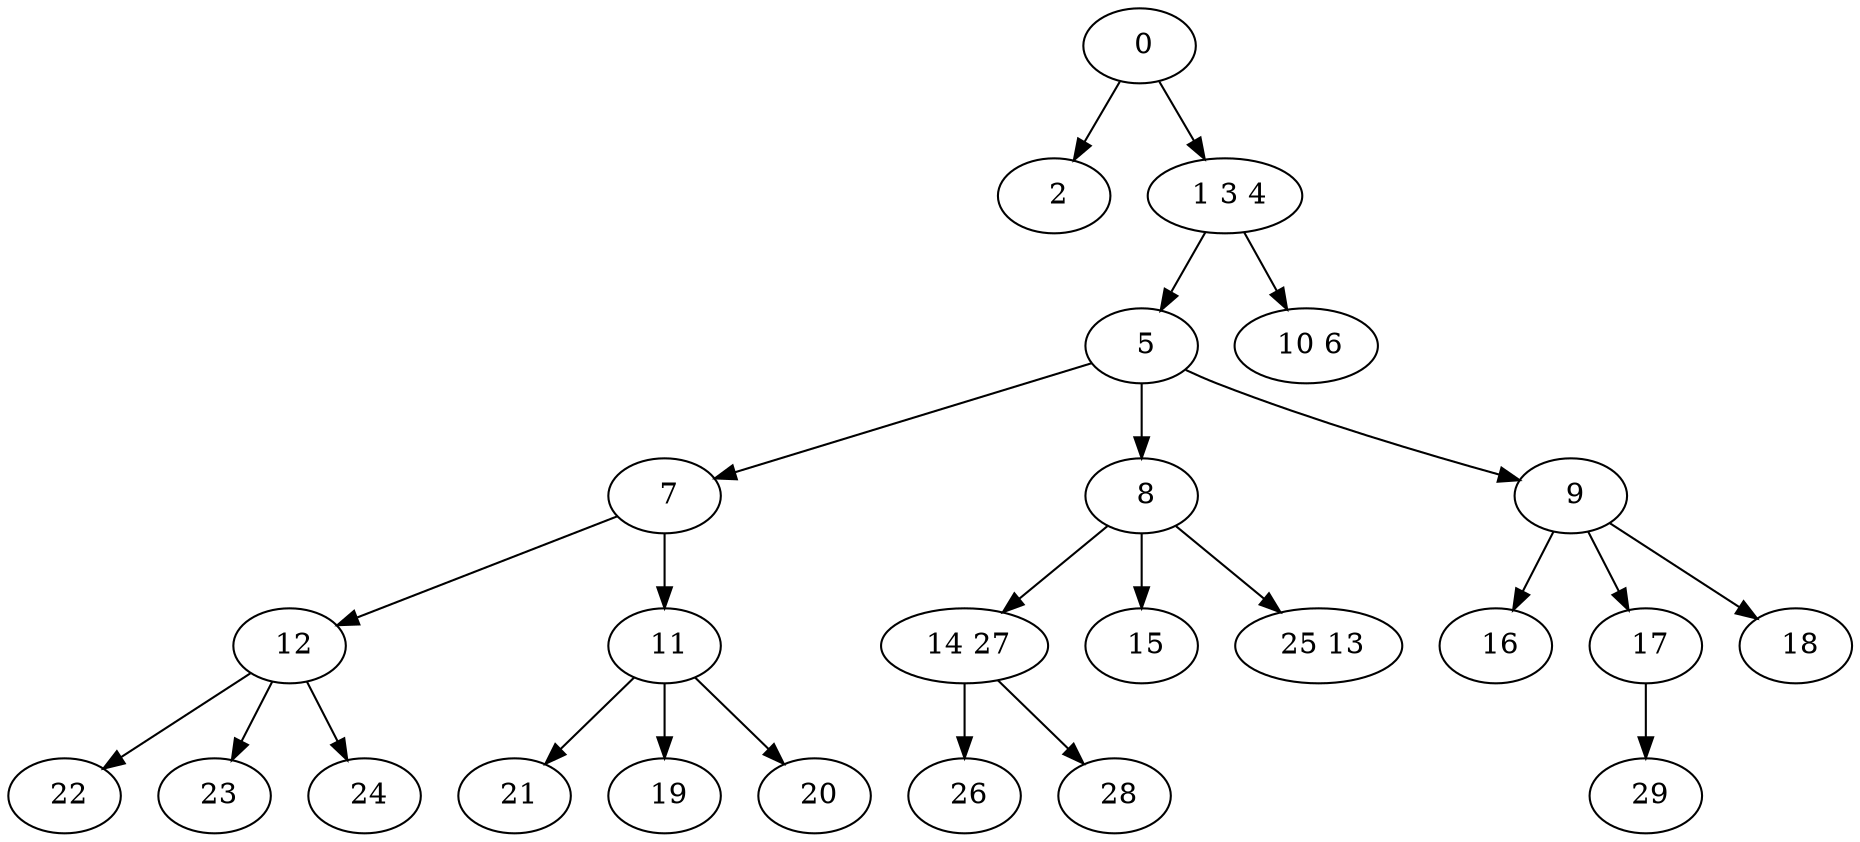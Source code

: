 digraph mytree {
" 0" -> " 2";
" 0" -> " 1 3 4";
" 2";
" 1 3 4" -> " 5";
" 1 3 4" -> " 10 6";
" 12" -> " 22";
" 12" -> " 23";
" 12" -> " 24";
" 5" -> " 7";
" 5" -> " 8";
" 5" -> " 9";
" 7" -> " 12";
" 7" -> " 11";
" 8" -> " 14 27";
" 8" -> " 15";
" 8" -> " 25 13";
" 9" -> " 16";
" 9" -> " 17";
" 9" -> " 18";
" 29";
" 11" -> " 21";
" 11" -> " 19";
" 11" -> " 20";
" 21";
" 14 27" -> " 26";
" 14 27" -> " 28";
" 15";
" 25 13";
" 22";
" 16";
" 17" -> " 29";
" 18";
" 23";
" 26";
" 28";
" 19";
" 20";
" 24";
" 10 6";
}
